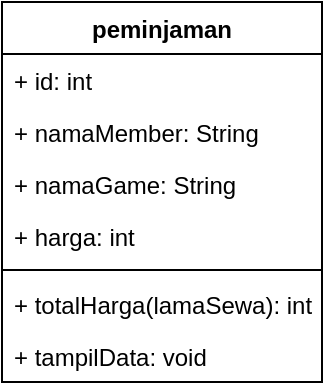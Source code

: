 <mxfile version="20.8.16" type="device" pages="2"><diagram id="M7dtbMUaz8Olzj7k00F4" name="Page-2"><mxGraphModel dx="1036" dy="606" grid="1" gridSize="10" guides="1" tooltips="1" connect="1" arrows="1" fold="1" page="1" pageScale="1" pageWidth="827" pageHeight="1169" math="0" shadow="0"><root><mxCell id="0"/><mxCell id="1" parent="0"/><mxCell id="N-P3p0rQovbtCMOr_0Ld-1" value="peminjaman" style="swimlane;fontStyle=1;align=center;verticalAlign=top;childLayout=stackLayout;horizontal=1;startSize=26;horizontalStack=0;resizeParent=1;resizeParentMax=0;resizeLast=0;collapsible=1;marginBottom=0;" vertex="1" parent="1"><mxGeometry x="290" y="190" width="160" height="190" as="geometry"/></mxCell><mxCell id="N-P3p0rQovbtCMOr_0Ld-2" value="+ id: int" style="text;strokeColor=none;fillColor=none;align=left;verticalAlign=top;spacingLeft=4;spacingRight=4;overflow=hidden;rotatable=0;points=[[0,0.5],[1,0.5]];portConstraint=eastwest;" vertex="1" parent="N-P3p0rQovbtCMOr_0Ld-1"><mxGeometry y="26" width="160" height="26" as="geometry"/></mxCell><mxCell id="N-P3p0rQovbtCMOr_0Ld-7" value="+ namaMember: String" style="text;strokeColor=none;fillColor=none;align=left;verticalAlign=top;spacingLeft=4;spacingRight=4;overflow=hidden;rotatable=0;points=[[0,0.5],[1,0.5]];portConstraint=eastwest;" vertex="1" parent="N-P3p0rQovbtCMOr_0Ld-1"><mxGeometry y="52" width="160" height="26" as="geometry"/></mxCell><mxCell id="N-P3p0rQovbtCMOr_0Ld-8" value="+ namaGame: String" style="text;strokeColor=none;fillColor=none;align=left;verticalAlign=top;spacingLeft=4;spacingRight=4;overflow=hidden;rotatable=0;points=[[0,0.5],[1,0.5]];portConstraint=eastwest;" vertex="1" parent="N-P3p0rQovbtCMOr_0Ld-1"><mxGeometry y="78" width="160" height="26" as="geometry"/></mxCell><mxCell id="N-P3p0rQovbtCMOr_0Ld-9" value="+ harga: int" style="text;strokeColor=none;fillColor=none;align=left;verticalAlign=top;spacingLeft=4;spacingRight=4;overflow=hidden;rotatable=0;points=[[0,0.5],[1,0.5]];portConstraint=eastwest;" vertex="1" parent="N-P3p0rQovbtCMOr_0Ld-1"><mxGeometry y="104" width="160" height="26" as="geometry"/></mxCell><mxCell id="N-P3p0rQovbtCMOr_0Ld-3" value="" style="line;strokeWidth=1;fillColor=none;align=left;verticalAlign=middle;spacingTop=-1;spacingLeft=3;spacingRight=3;rotatable=0;labelPosition=right;points=[];portConstraint=eastwest;strokeColor=inherit;" vertex="1" parent="N-P3p0rQovbtCMOr_0Ld-1"><mxGeometry y="130" width="160" height="8" as="geometry"/></mxCell><mxCell id="N-P3p0rQovbtCMOr_0Ld-5" value="+ totalHarga(lamaSewa): int" style="text;strokeColor=none;fillColor=none;align=left;verticalAlign=top;spacingLeft=4;spacingRight=4;overflow=hidden;rotatable=0;points=[[0,0.5],[1,0.5]];portConstraint=eastwest;" vertex="1" parent="N-P3p0rQovbtCMOr_0Ld-1"><mxGeometry y="138" width="160" height="26" as="geometry"/></mxCell><mxCell id="N-P3p0rQovbtCMOr_0Ld-4" value="+ tampilData: void" style="text;strokeColor=none;fillColor=none;align=left;verticalAlign=top;spacingLeft=4;spacingRight=4;overflow=hidden;rotatable=0;points=[[0,0.5],[1,0.5]];portConstraint=eastwest;" vertex="1" parent="N-P3p0rQovbtCMOr_0Ld-1"><mxGeometry y="164" width="160" height="26" as="geometry"/></mxCell></root></mxGraphModel></diagram><diagram name="Page-1" id="tLo6A3iqlOaDVF9D1M8X"><mxGraphModel dx="1036" dy="606" grid="1" gridSize="10" guides="1" tooltips="1" connect="1" arrows="1" fold="1" page="1" pageScale="1" pageWidth="827" pageHeight="1169" math="0" shadow="0"><root><mxCell id="0"/><mxCell id="1" parent="0"/><mxCell id="4NgrrxOVwoMEpDKxL65K-1" value="persegi" style="swimlane;fontStyle=1;align=center;verticalAlign=top;childLayout=stackLayout;horizontal=1;startSize=26;horizontalStack=0;resizeParent=1;resizeParentMax=0;resizeLast=0;collapsible=1;marginBottom=0;" parent="1" vertex="1"><mxGeometry x="290" y="190" width="160" height="138" as="geometry"/></mxCell><mxCell id="4NgrrxOVwoMEpDKxL65K-2" value="+ sisi: int" style="text;strokeColor=none;fillColor=none;align=left;verticalAlign=top;spacingLeft=4;spacingRight=4;overflow=hidden;rotatable=0;points=[[0,0.5],[1,0.5]];portConstraint=eastwest;" parent="4NgrrxOVwoMEpDKxL65K-1" vertex="1"><mxGeometry y="26" width="160" height="26" as="geometry"/></mxCell><mxCell id="4NgrrxOVwoMEpDKxL65K-3" value="" style="line;strokeWidth=1;fillColor=none;align=left;verticalAlign=middle;spacingTop=-1;spacingLeft=3;spacingRight=3;rotatable=0;labelPosition=right;points=[];portConstraint=eastwest;strokeColor=inherit;" parent="4NgrrxOVwoMEpDKxL65K-1" vertex="1"><mxGeometry y="52" width="160" height="8" as="geometry"/></mxCell><mxCell id="4NgrrxOVwoMEpDKxL65K-4" value="+ showSisiPersegi: void" style="text;strokeColor=none;fillColor=none;align=left;verticalAlign=top;spacingLeft=4;spacingRight=4;overflow=hidden;rotatable=0;points=[[0,0.5],[1,0.5]];portConstraint=eastwest;" parent="4NgrrxOVwoMEpDKxL65K-1" vertex="1"><mxGeometry y="60" width="160" height="26" as="geometry"/></mxCell><mxCell id="4NgrrxOVwoMEpDKxL65K-6" value="+ luasPersegi: int" style="text;strokeColor=none;fillColor=none;align=left;verticalAlign=top;spacingLeft=4;spacingRight=4;overflow=hidden;rotatable=0;points=[[0,0.5],[1,0.5]];portConstraint=eastwest;" parent="4NgrrxOVwoMEpDKxL65K-1" vertex="1"><mxGeometry y="86" width="160" height="26" as="geometry"/></mxCell><mxCell id="4NgrrxOVwoMEpDKxL65K-5" value="+ kelilingPersegi: int" style="text;strokeColor=none;fillColor=none;align=left;verticalAlign=top;spacingLeft=4;spacingRight=4;overflow=hidden;rotatable=0;points=[[0,0.5],[1,0.5]];portConstraint=eastwest;" parent="4NgrrxOVwoMEpDKxL65K-1" vertex="1"><mxGeometry y="112" width="160" height="26" as="geometry"/></mxCell></root></mxGraphModel></diagram></mxfile>